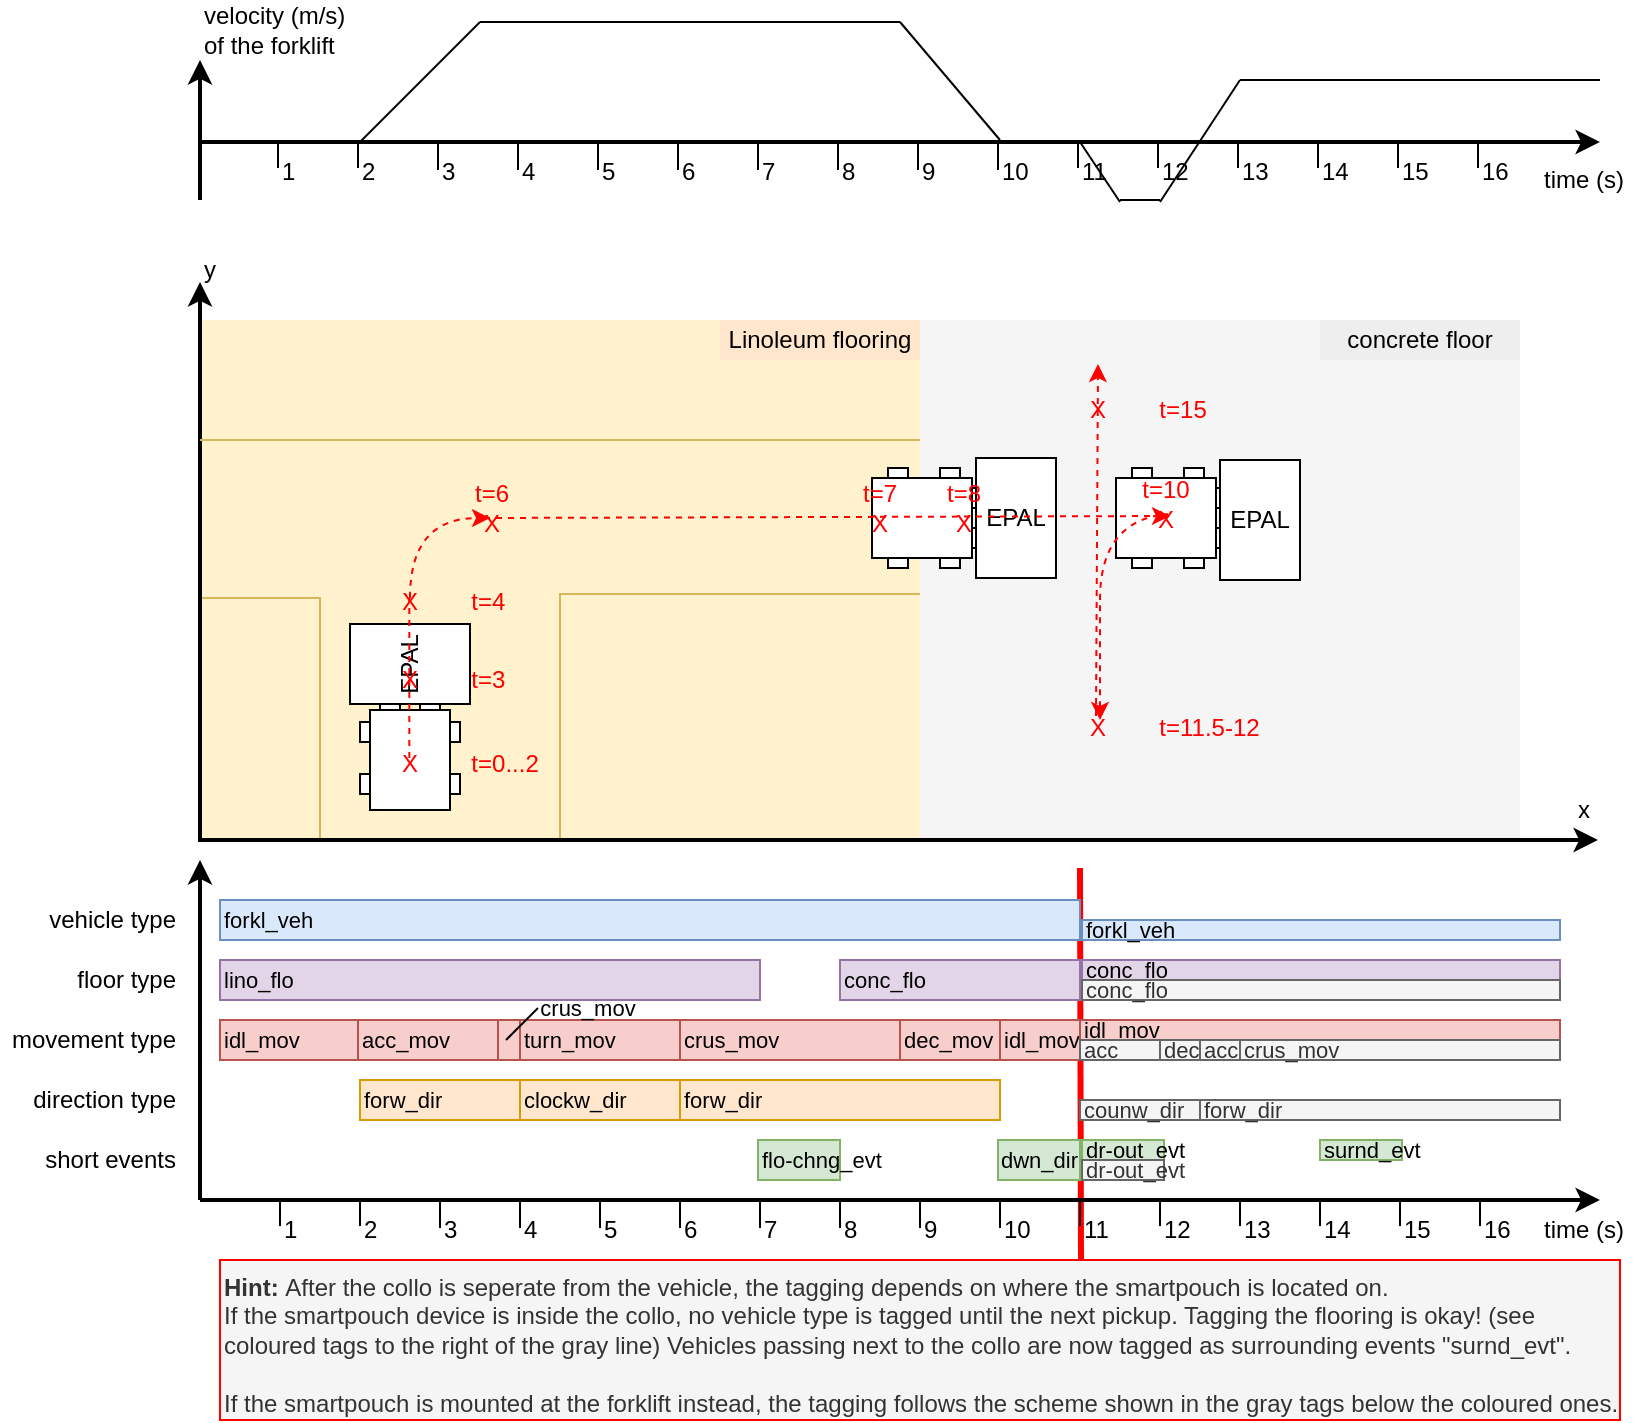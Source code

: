 <mxfile scale="1" border="0" version="24.5.4" type="device">
  <diagram name="Seite-1" id="4qU_Vc_wmeTwzjHGeIMB">
    <mxGraphModel dx="2049" dy="1091" grid="1" gridSize="10" guides="1" tooltips="1" connect="1" arrows="1" fold="1" page="1" pageScale="1" pageWidth="827" pageHeight="1169" math="0" shadow="0">
      <root>
        <mxCell id="0" />
        <mxCell id="1" parent="0" />
        <mxCell id="7xaUz0W__pk1_LDY4TNP-41" value="" style="rounded=0;whiteSpace=wrap;html=1;fillColor=#fff2cc;strokeColor=none;movable=1;resizable=1;rotatable=1;deletable=1;editable=1;locked=0;connectable=1;" parent="1" vertex="1">
          <mxGeometry x="100" y="160" width="360" height="260" as="geometry" />
        </mxCell>
        <mxCell id="TdlLzrfcNdYJdGUzHZmj-4" value="" style="shape=partialRectangle;whiteSpace=wrap;html=1;bottom=0;right=0;fillColor=#fff2cc;strokeColor=#d6b656;movable=1;resizable=1;rotatable=1;deletable=1;editable=1;locked=0;connectable=1;" vertex="1" parent="1">
          <mxGeometry x="280" y="297" width="180" height="122" as="geometry" />
        </mxCell>
        <mxCell id="TdlLzrfcNdYJdGUzHZmj-5" value="" style="shape=partialRectangle;whiteSpace=wrap;html=1;bottom=0;right=0;fillColor=#fff2cc;rotation=90;strokeColor=#d6b656;movable=1;resizable=1;rotatable=1;deletable=1;editable=1;locked=0;connectable=1;" vertex="1" parent="1">
          <mxGeometry x="70" y="329" width="120" height="60" as="geometry" />
        </mxCell>
        <mxCell id="7xaUz0W__pk1_LDY4TNP-191" value="" style="endArrow=none;html=1;rounded=0;fillColor=#f5f5f5;strokeColor=#FF0000;strokeWidth=3;exitX=0.615;exitY=-0.002;exitDx=0;exitDy=0;exitPerimeter=0;movable=1;resizable=1;rotatable=1;deletable=1;editable=1;locked=0;connectable=1;" parent="1" source="7xaUz0W__pk1_LDY4TNP-192" edge="1">
          <mxGeometry width="50" height="50" relative="1" as="geometry">
            <mxPoint x="540" y="659" as="sourcePoint" />
            <mxPoint x="540" y="434" as="targetPoint" />
          </mxGeometry>
        </mxCell>
        <mxCell id="7xaUz0W__pk1_LDY4TNP-42" value="" style="rounded=0;whiteSpace=wrap;html=1;fillColor=#f5f5f5;strokeColor=none;fontColor=#333333;movable=1;resizable=1;rotatable=1;deletable=1;editable=1;locked=0;connectable=1;" parent="1" vertex="1">
          <mxGeometry x="460" y="160" width="300" height="260" as="geometry" />
        </mxCell>
        <mxCell id="7xaUz0W__pk1_LDY4TNP-165" value="" style="group;rotation=90;movable=1;resizable=1;rotatable=1;deletable=1;editable=1;locked=0;connectable=1;" parent="1" vertex="1" connectable="0">
          <mxGeometry x="408" y="261" width="135" height="80" as="geometry" />
        </mxCell>
        <mxCell id="7xaUz0W__pk1_LDY4TNP-166" value="" style="rounded=0;whiteSpace=wrap;html=1;rotation=90;movable=1;resizable=1;rotatable=1;deletable=1;editable=1;locked=0;connectable=1;" parent="7xaUz0W__pk1_LDY4TNP-165" vertex="1">
          <mxGeometry x="62" y="13" width="10" height="10" as="geometry" />
        </mxCell>
        <mxCell id="7xaUz0W__pk1_LDY4TNP-167" value="" style="rounded=0;whiteSpace=wrap;html=1;rotation=90;movable=1;resizable=1;rotatable=1;deletable=1;editable=1;locked=0;connectable=1;" parent="7xaUz0W__pk1_LDY4TNP-165" vertex="1">
          <mxGeometry x="36" y="13" width="10" height="10" as="geometry" />
        </mxCell>
        <mxCell id="7xaUz0W__pk1_LDY4TNP-168" value="" style="rounded=0;whiteSpace=wrap;html=1;rotation=90;movable=1;resizable=1;rotatable=1;deletable=1;editable=1;locked=0;connectable=1;" parent="7xaUz0W__pk1_LDY4TNP-165" vertex="1">
          <mxGeometry x="62" y="-27" width="10" height="10" as="geometry" />
        </mxCell>
        <mxCell id="7xaUz0W__pk1_LDY4TNP-169" value="" style="rounded=0;whiteSpace=wrap;html=1;rotation=90;movable=1;resizable=1;rotatable=1;deletable=1;editable=1;locked=0;connectable=1;" parent="7xaUz0W__pk1_LDY4TNP-165" vertex="1">
          <mxGeometry x="36" y="-27" width="10" height="10" as="geometry" />
        </mxCell>
        <mxCell id="7xaUz0W__pk1_LDY4TNP-170" value="" style="rounded=0;whiteSpace=wrap;html=1;rotation=90;movable=1;resizable=1;rotatable=1;deletable=1;editable=1;locked=0;connectable=1;" parent="7xaUz0W__pk1_LDY4TNP-165" vertex="1">
          <mxGeometry x="33" y="-27" width="40" height="50" as="geometry" />
        </mxCell>
        <mxCell id="7xaUz0W__pk1_LDY4TNP-171" value="" style="rounded=0;whiteSpace=wrap;html=1;rotation=90;movable=1;resizable=1;rotatable=1;deletable=1;editable=1;locked=0;connectable=1;" parent="7xaUz0W__pk1_LDY4TNP-165" vertex="1">
          <mxGeometry x="88" y="-27" width="10" height="30" as="geometry" />
        </mxCell>
        <mxCell id="7xaUz0W__pk1_LDY4TNP-172" value="" style="rounded=0;whiteSpace=wrap;html=1;rotation=90;movable=1;resizable=1;rotatable=1;deletable=1;editable=1;locked=0;connectable=1;" parent="7xaUz0W__pk1_LDY4TNP-165" vertex="1">
          <mxGeometry x="88" y="-7" width="10" height="30" as="geometry" />
        </mxCell>
        <mxCell id="7xaUz0W__pk1_LDY4TNP-186" value="EPAL" style="rounded=0;whiteSpace=wrap;html=1;movable=1;resizable=1;rotatable=1;deletable=1;editable=1;locked=0;connectable=1;" parent="7xaUz0W__pk1_LDY4TNP-165" vertex="1">
          <mxGeometry x="80" y="-32" width="40" height="60" as="geometry" />
        </mxCell>
        <mxCell id="7xaUz0W__pk1_LDY4TNP-1" value="" style="endArrow=classic;html=1;rounded=0;strokeWidth=2;movable=1;resizable=1;rotatable=1;deletable=1;editable=1;locked=0;connectable=1;" parent="1" edge="1">
          <mxGeometry width="50" height="50" relative="1" as="geometry">
            <mxPoint x="100" y="71" as="sourcePoint" />
            <mxPoint x="800" y="71" as="targetPoint" />
          </mxGeometry>
        </mxCell>
        <mxCell id="7xaUz0W__pk1_LDY4TNP-2" value="" style="endArrow=classic;html=1;rounded=0;strokeWidth=2;movable=1;resizable=1;rotatable=1;deletable=1;editable=1;locked=0;connectable=1;" parent="1" edge="1">
          <mxGeometry width="50" height="50" relative="1" as="geometry">
            <mxPoint x="100" y="100" as="sourcePoint" />
            <mxPoint x="100" y="30" as="targetPoint" />
          </mxGeometry>
        </mxCell>
        <mxCell id="7xaUz0W__pk1_LDY4TNP-4" value="&lt;div&gt;velocity (m/s)&lt;/div&gt;&lt;div&gt;of the forklift&lt;br&gt;&lt;/div&gt;" style="text;html=1;align=left;verticalAlign=middle;whiteSpace=wrap;rounded=0;movable=1;resizable=1;rotatable=1;deletable=1;editable=1;locked=0;connectable=1;" parent="1" vertex="1">
          <mxGeometry x="100" width="90" height="30" as="geometry" />
        </mxCell>
        <mxCell id="7xaUz0W__pk1_LDY4TNP-5" value="&lt;div&gt;time (s)&lt;br&gt;&lt;/div&gt;" style="text;html=1;align=left;verticalAlign=middle;whiteSpace=wrap;rounded=0;movable=1;resizable=1;rotatable=1;deletable=1;editable=1;locked=0;connectable=1;" parent="1" vertex="1">
          <mxGeometry x="770" y="81" width="50" height="18" as="geometry" />
        </mxCell>
        <mxCell id="7xaUz0W__pk1_LDY4TNP-6" value="" style="endArrow=none;html=1;rounded=0;movable=1;resizable=1;rotatable=1;deletable=1;editable=1;locked=0;connectable=1;" parent="1" edge="1">
          <mxGeometry width="50" height="50" relative="1" as="geometry">
            <mxPoint x="180" y="71" as="sourcePoint" />
            <mxPoint x="240" y="11" as="targetPoint" />
          </mxGeometry>
        </mxCell>
        <mxCell id="7xaUz0W__pk1_LDY4TNP-7" value="" style="endArrow=none;html=1;rounded=0;movable=1;resizable=1;rotatable=1;deletable=1;editable=1;locked=0;connectable=1;" parent="1" edge="1">
          <mxGeometry width="50" height="50" relative="1" as="geometry">
            <mxPoint x="240" y="11" as="sourcePoint" />
            <mxPoint x="450" y="11" as="targetPoint" />
          </mxGeometry>
        </mxCell>
        <mxCell id="7xaUz0W__pk1_LDY4TNP-8" value="" style="endArrow=none;html=1;rounded=0;movable=1;resizable=1;rotatable=1;deletable=1;editable=1;locked=0;connectable=1;" parent="1" edge="1">
          <mxGeometry width="50" height="50" relative="1" as="geometry">
            <mxPoint x="450" y="11" as="sourcePoint" />
            <mxPoint x="500" y="70" as="targetPoint" />
          </mxGeometry>
        </mxCell>
        <mxCell id="7xaUz0W__pk1_LDY4TNP-9" value="" style="endArrow=classic;html=1;rounded=0;strokeWidth=2;movable=1;resizable=1;rotatable=1;deletable=1;editable=1;locked=0;connectable=1;" parent="1" edge="1">
          <mxGeometry width="50" height="50" relative="1" as="geometry">
            <mxPoint x="99" y="420" as="sourcePoint" />
            <mxPoint x="799" y="420" as="targetPoint" />
          </mxGeometry>
        </mxCell>
        <mxCell id="7xaUz0W__pk1_LDY4TNP-10" value="" style="endArrow=classic;html=1;rounded=0;strokeWidth=2;movable=1;resizable=1;rotatable=1;deletable=1;editable=1;locked=0;connectable=1;" parent="1" edge="1">
          <mxGeometry width="50" height="50" relative="1" as="geometry">
            <mxPoint x="100" y="421" as="sourcePoint" />
            <mxPoint x="100" y="141" as="targetPoint" />
          </mxGeometry>
        </mxCell>
        <mxCell id="7xaUz0W__pk1_LDY4TNP-18" value="" style="group;rotation=0;movable=1;resizable=1;rotatable=1;deletable=1;editable=1;locked=0;connectable=1;" parent="1" vertex="1" connectable="0">
          <mxGeometry x="180" y="325" width="135" height="80" as="geometry" />
        </mxCell>
        <mxCell id="7xaUz0W__pk1_LDY4TNP-12" value="" style="rounded=0;whiteSpace=wrap;html=1;rotation=0;movable=1;resizable=1;rotatable=1;deletable=1;editable=1;locked=0;connectable=1;" parent="7xaUz0W__pk1_LDY4TNP-18" vertex="1">
          <mxGeometry x="40" y="36" width="10" height="10" as="geometry" />
        </mxCell>
        <mxCell id="7xaUz0W__pk1_LDY4TNP-13" value="" style="rounded=0;whiteSpace=wrap;html=1;rotation=0;movable=1;resizable=1;rotatable=1;deletable=1;editable=1;locked=0;connectable=1;" parent="7xaUz0W__pk1_LDY4TNP-18" vertex="1">
          <mxGeometry x="40" y="62" width="10" height="10" as="geometry" />
        </mxCell>
        <mxCell id="7xaUz0W__pk1_LDY4TNP-14" value="" style="rounded=0;whiteSpace=wrap;html=1;rotation=0;movable=1;resizable=1;rotatable=1;deletable=1;editable=1;locked=0;connectable=1;" parent="7xaUz0W__pk1_LDY4TNP-18" vertex="1">
          <mxGeometry y="36" width="10" height="10" as="geometry" />
        </mxCell>
        <mxCell id="7xaUz0W__pk1_LDY4TNP-15" value="" style="rounded=0;whiteSpace=wrap;html=1;rotation=0;movable=1;resizable=1;rotatable=1;deletable=1;editable=1;locked=0;connectable=1;" parent="7xaUz0W__pk1_LDY4TNP-18" vertex="1">
          <mxGeometry y="62" width="10" height="10" as="geometry" />
        </mxCell>
        <mxCell id="7xaUz0W__pk1_LDY4TNP-11" value="" style="rounded=0;whiteSpace=wrap;html=1;rotation=0;movable=1;resizable=1;rotatable=1;deletable=1;editable=1;locked=0;connectable=1;" parent="7xaUz0W__pk1_LDY4TNP-18" vertex="1">
          <mxGeometry x="5" y="30" width="40" height="50" as="geometry" />
        </mxCell>
        <mxCell id="7xaUz0W__pk1_LDY4TNP-16" value="" style="rounded=0;whiteSpace=wrap;html=1;rotation=0;movable=1;resizable=1;rotatable=1;deletable=1;editable=1;locked=0;connectable=1;" parent="7xaUz0W__pk1_LDY4TNP-18" vertex="1">
          <mxGeometry x="10" width="10" height="30" as="geometry" />
        </mxCell>
        <mxCell id="7xaUz0W__pk1_LDY4TNP-17" value="" style="rounded=0;whiteSpace=wrap;html=1;rotation=0;movable=1;resizable=1;rotatable=1;deletable=1;editable=1;locked=0;connectable=1;" parent="7xaUz0W__pk1_LDY4TNP-18" vertex="1">
          <mxGeometry x="30" width="10" height="30" as="geometry" />
        </mxCell>
        <mxCell id="7xaUz0W__pk1_LDY4TNP-77" value="X &amp;nbsp; &amp;nbsp; &amp;nbsp;&amp;nbsp; t=0...2" style="text;html=1;align=left;verticalAlign=middle;whiteSpace=wrap;rounded=0;fontColor=#FF0000;movable=1;resizable=1;rotatable=1;deletable=1;editable=1;locked=0;connectable=1;" parent="7xaUz0W__pk1_LDY4TNP-18" vertex="1">
          <mxGeometry x="18.5" y="42" width="100" height="30" as="geometry" />
        </mxCell>
        <mxCell id="7xaUz0W__pk1_LDY4TNP-187" value="EPAL" style="rounded=0;whiteSpace=wrap;html=1;rotation=-90;movable=1;resizable=1;rotatable=1;deletable=1;editable=1;locked=0;connectable=1;" parent="7xaUz0W__pk1_LDY4TNP-18" vertex="1">
          <mxGeometry x="5" y="-23" width="40" height="60" as="geometry" />
        </mxCell>
        <mxCell id="7xaUz0W__pk1_LDY4TNP-20" value="y" style="text;html=1;align=left;verticalAlign=middle;whiteSpace=wrap;rounded=0;movable=1;resizable=1;rotatable=1;deletable=1;editable=1;locked=0;connectable=1;" parent="1" vertex="1">
          <mxGeometry x="100" y="120" width="90" height="30" as="geometry" />
        </mxCell>
        <mxCell id="7xaUz0W__pk1_LDY4TNP-21" value="x" style="text;html=1;align=left;verticalAlign=middle;whiteSpace=wrap;rounded=0;movable=1;resizable=1;rotatable=1;deletable=1;editable=1;locked=0;connectable=1;" parent="1" vertex="1">
          <mxGeometry x="787" y="395" width="33" height="20" as="geometry" />
        </mxCell>
        <mxCell id="7xaUz0W__pk1_LDY4TNP-22" value="" style="endArrow=classic;html=1;rounded=0;strokeWidth=2;movable=1;resizable=1;rotatable=1;deletable=1;editable=1;locked=0;connectable=1;" parent="1" edge="1">
          <mxGeometry width="50" height="50" relative="1" as="geometry">
            <mxPoint x="100" y="600" as="sourcePoint" />
            <mxPoint x="800" y="600" as="targetPoint" />
          </mxGeometry>
        </mxCell>
        <mxCell id="7xaUz0W__pk1_LDY4TNP-40" value="forkl_veh" style="rounded=0;whiteSpace=wrap;html=1;fontFamily=Helvetica;align=left;fillColor=#dae8fc;strokeColor=#6c8ebf;fontSize=11;movable=1;resizable=1;rotatable=1;deletable=1;editable=1;locked=0;connectable=1;" parent="1" vertex="1">
          <mxGeometry x="110" y="450" width="430" height="20" as="geometry" />
        </mxCell>
        <mxCell id="7xaUz0W__pk1_LDY4TNP-43" value="Linoleum flooring" style="text;html=1;align=center;verticalAlign=middle;whiteSpace=wrap;rounded=0;fillColor=#ffe6cc;strokeColor=none;movable=1;resizable=1;rotatable=1;deletable=1;editable=1;locked=0;connectable=1;" parent="1" vertex="1">
          <mxGeometry x="360" y="160" width="100" height="20" as="geometry" />
        </mxCell>
        <mxCell id="7xaUz0W__pk1_LDY4TNP-44" value="concrete floor" style="text;html=1;align=center;verticalAlign=middle;whiteSpace=wrap;rounded=0;fillColor=#eeeeee;strokeColor=none;movable=1;resizable=1;rotatable=1;deletable=1;editable=1;locked=0;connectable=1;" parent="1" vertex="1">
          <mxGeometry x="660" y="160" width="100" height="20" as="geometry" />
        </mxCell>
        <mxCell id="7xaUz0W__pk1_LDY4TNP-45" value="&lt;div&gt;time (s)&lt;br&gt;&lt;/div&gt;" style="text;html=1;align=left;verticalAlign=middle;whiteSpace=wrap;rounded=0;movable=1;resizable=1;rotatable=1;deletable=1;editable=1;locked=0;connectable=1;" parent="1" vertex="1">
          <mxGeometry x="770" y="606" width="50" height="18" as="geometry" />
        </mxCell>
        <mxCell id="7xaUz0W__pk1_LDY4TNP-46" value="1" style="text;html=1;align=left;verticalAlign=middle;whiteSpace=wrap;rounded=0;movable=1;resizable=1;rotatable=1;deletable=1;editable=1;locked=0;connectable=1;" parent="1" vertex="1">
          <mxGeometry x="140" y="610" width="30" height="10" as="geometry" />
        </mxCell>
        <mxCell id="7xaUz0W__pk1_LDY4TNP-47" value="2" style="text;html=1;align=left;verticalAlign=middle;whiteSpace=wrap;rounded=0;movable=1;resizable=1;rotatable=1;deletable=1;editable=1;locked=0;connectable=1;" parent="1" vertex="1">
          <mxGeometry x="180" y="610" width="30" height="10" as="geometry" />
        </mxCell>
        <mxCell id="7xaUz0W__pk1_LDY4TNP-48" value="3" style="text;html=1;align=left;verticalAlign=middle;whiteSpace=wrap;rounded=0;movable=1;resizable=1;rotatable=1;deletable=1;editable=1;locked=0;connectable=1;" parent="1" vertex="1">
          <mxGeometry x="220" y="610" width="30" height="10" as="geometry" />
        </mxCell>
        <mxCell id="7xaUz0W__pk1_LDY4TNP-49" value="4" style="text;html=1;align=left;verticalAlign=middle;whiteSpace=wrap;rounded=0;movable=1;resizable=1;rotatable=1;deletable=1;editable=1;locked=0;connectable=1;" parent="1" vertex="1">
          <mxGeometry x="260" y="610" width="30" height="10" as="geometry" />
        </mxCell>
        <mxCell id="7xaUz0W__pk1_LDY4TNP-50" value="5" style="text;html=1;align=left;verticalAlign=middle;whiteSpace=wrap;rounded=0;movable=1;resizable=1;rotatable=1;deletable=1;editable=1;locked=0;connectable=1;" parent="1" vertex="1">
          <mxGeometry x="300" y="610" width="30" height="10" as="geometry" />
        </mxCell>
        <mxCell id="7xaUz0W__pk1_LDY4TNP-51" value="6" style="text;html=1;align=left;verticalAlign=middle;whiteSpace=wrap;rounded=0;movable=1;resizable=1;rotatable=1;deletable=1;editable=1;locked=0;connectable=1;" parent="1" vertex="1">
          <mxGeometry x="340" y="610" width="30" height="10" as="geometry" />
        </mxCell>
        <mxCell id="7xaUz0W__pk1_LDY4TNP-52" value="7" style="text;html=1;align=left;verticalAlign=middle;whiteSpace=wrap;rounded=0;movable=1;resizable=1;rotatable=1;deletable=1;editable=1;locked=0;connectable=1;" parent="1" vertex="1">
          <mxGeometry x="380" y="610" width="30" height="10" as="geometry" />
        </mxCell>
        <mxCell id="7xaUz0W__pk1_LDY4TNP-53" value="8" style="text;html=1;align=left;verticalAlign=middle;whiteSpace=wrap;rounded=0;movable=1;resizable=1;rotatable=1;deletable=1;editable=1;locked=0;connectable=1;" parent="1" vertex="1">
          <mxGeometry x="420" y="610" width="30" height="10" as="geometry" />
        </mxCell>
        <mxCell id="7xaUz0W__pk1_LDY4TNP-54" value="9" style="text;html=1;align=left;verticalAlign=middle;whiteSpace=wrap;rounded=0;movable=1;resizable=1;rotatable=1;deletable=1;editable=1;locked=0;connectable=1;" parent="1" vertex="1">
          <mxGeometry x="460" y="610" width="30" height="10" as="geometry" />
        </mxCell>
        <mxCell id="7xaUz0W__pk1_LDY4TNP-55" value="10" style="text;html=1;align=left;verticalAlign=middle;whiteSpace=wrap;rounded=0;movable=1;resizable=1;rotatable=1;deletable=1;editable=1;locked=0;connectable=1;" parent="1" vertex="1">
          <mxGeometry x="500" y="610" width="30" height="10" as="geometry" />
        </mxCell>
        <mxCell id="7xaUz0W__pk1_LDY4TNP-56" value="11" style="text;html=1;align=left;verticalAlign=middle;whiteSpace=wrap;rounded=0;movable=1;resizable=1;rotatable=1;deletable=1;editable=1;locked=0;connectable=1;" parent="1" vertex="1">
          <mxGeometry x="540" y="610" width="30" height="10" as="geometry" />
        </mxCell>
        <mxCell id="7xaUz0W__pk1_LDY4TNP-57" value="12" style="text;html=1;align=left;verticalAlign=middle;whiteSpace=wrap;rounded=0;movable=1;resizable=1;rotatable=1;deletable=1;editable=1;locked=0;connectable=1;" parent="1" vertex="1">
          <mxGeometry x="580" y="610" width="30" height="10" as="geometry" />
        </mxCell>
        <mxCell id="7xaUz0W__pk1_LDY4TNP-58" value="13" style="text;html=1;align=left;verticalAlign=middle;whiteSpace=wrap;rounded=0;movable=1;resizable=1;rotatable=1;deletable=1;editable=1;locked=0;connectable=1;" parent="1" vertex="1">
          <mxGeometry x="620" y="610" width="30" height="10" as="geometry" />
        </mxCell>
        <mxCell id="7xaUz0W__pk1_LDY4TNP-59" value="14" style="text;html=1;align=left;verticalAlign=middle;whiteSpace=wrap;rounded=0;movable=1;resizable=1;rotatable=1;deletable=1;editable=1;locked=0;connectable=1;" parent="1" vertex="1">
          <mxGeometry x="660" y="610" width="30" height="10" as="geometry" />
        </mxCell>
        <mxCell id="7xaUz0W__pk1_LDY4TNP-60" value="15" style="text;html=1;align=left;verticalAlign=middle;whiteSpace=wrap;rounded=0;movable=1;resizable=1;rotatable=1;deletable=1;editable=1;locked=0;connectable=1;" parent="1" vertex="1">
          <mxGeometry x="700" y="610" width="30" height="10" as="geometry" />
        </mxCell>
        <mxCell id="7xaUz0W__pk1_LDY4TNP-61" value="16" style="text;html=1;align=left;verticalAlign=middle;whiteSpace=wrap;rounded=0;movable=1;resizable=1;rotatable=1;deletable=1;editable=1;locked=0;connectable=1;" parent="1" vertex="1">
          <mxGeometry x="740" y="610" width="30" height="10" as="geometry" />
        </mxCell>
        <mxCell id="7xaUz0W__pk1_LDY4TNP-62" value="" style="endArrow=classic;html=1;rounded=0;strokeWidth=2;movable=1;resizable=1;rotatable=1;deletable=1;editable=1;locked=0;connectable=1;" parent="1" edge="1">
          <mxGeometry width="50" height="50" relative="1" as="geometry">
            <mxPoint x="100" y="600" as="sourcePoint" />
            <mxPoint x="100" y="430" as="targetPoint" />
          </mxGeometry>
        </mxCell>
        <mxCell id="7xaUz0W__pk1_LDY4TNP-63" value="vehicle type" style="text;html=1;align=right;verticalAlign=middle;whiteSpace=wrap;rounded=0;movable=1;resizable=1;rotatable=1;deletable=1;editable=1;locked=0;connectable=1;" parent="1" vertex="1">
          <mxGeometry y="450" width="90" height="20" as="geometry" />
        </mxCell>
        <mxCell id="7xaUz0W__pk1_LDY4TNP-64" value="lino_flo" style="rounded=0;whiteSpace=wrap;html=1;fontFamily=Helvetica;align=left;fillColor=#e1d5e7;strokeColor=#9673a6;fontSize=11;movable=1;resizable=1;rotatable=1;deletable=1;editable=1;locked=0;connectable=1;" parent="1" vertex="1">
          <mxGeometry x="110" y="480" width="270" height="20" as="geometry" />
        </mxCell>
        <mxCell id="7xaUz0W__pk1_LDY4TNP-65" value="floor type" style="text;html=1;align=right;verticalAlign=middle;whiteSpace=wrap;rounded=0;movable=1;resizable=1;rotatable=1;deletable=1;editable=1;locked=0;connectable=1;" parent="1" vertex="1">
          <mxGeometry y="480" width="90" height="20" as="geometry" />
        </mxCell>
        <mxCell id="7xaUz0W__pk1_LDY4TNP-66" value="idl_mov" style="rounded=0;whiteSpace=wrap;html=1;fontFamily=Helvetica;align=left;fillColor=#f8cecc;strokeColor=#b85450;fontSize=11;movable=1;resizable=1;rotatable=1;deletable=1;editable=1;locked=0;connectable=1;" parent="1" vertex="1">
          <mxGeometry x="110" y="510" width="70" height="20" as="geometry" />
        </mxCell>
        <mxCell id="7xaUz0W__pk1_LDY4TNP-68" value="forw_dir" style="rounded=0;whiteSpace=wrap;html=1;fontFamily=Helvetica;align=left;fillColor=#ffe6cc;strokeColor=#d79b00;fontSize=11;movable=1;resizable=1;rotatable=1;deletable=1;editable=1;locked=0;connectable=1;" parent="1" vertex="1">
          <mxGeometry x="180" y="540" width="80" height="20" as="geometry" />
        </mxCell>
        <mxCell id="7xaUz0W__pk1_LDY4TNP-69" value="movement type" style="text;html=1;align=right;verticalAlign=middle;whiteSpace=wrap;rounded=0;movable=1;resizable=1;rotatable=1;deletable=1;editable=1;locked=0;connectable=1;" parent="1" vertex="1">
          <mxGeometry y="510" width="90" height="20" as="geometry" />
        </mxCell>
        <mxCell id="7xaUz0W__pk1_LDY4TNP-71" value="direction type" style="text;html=1;align=right;verticalAlign=middle;whiteSpace=wrap;rounded=0;movable=1;resizable=1;rotatable=1;deletable=1;editable=1;locked=0;connectable=1;" parent="1" vertex="1">
          <mxGeometry y="540" width="90" height="20" as="geometry" />
        </mxCell>
        <mxCell id="7xaUz0W__pk1_LDY4TNP-75" value="short events" style="text;html=1;align=right;verticalAlign=middle;whiteSpace=wrap;rounded=0;movable=1;resizable=1;rotatable=1;deletable=1;editable=1;locked=0;connectable=1;" parent="1" vertex="1">
          <mxGeometry y="570" width="90" height="20" as="geometry" />
        </mxCell>
        <mxCell id="7xaUz0W__pk1_LDY4TNP-79" value="" style="endArrow=none;html=1;rounded=0;exitX=0;exitY=0.25;exitDx=0;exitDy=0;movable=1;resizable=1;rotatable=1;deletable=1;editable=1;locked=0;connectable=1;" parent="1" edge="1">
          <mxGeometry width="50" height="50" relative="1" as="geometry">
            <mxPoint x="140" y="613" as="sourcePoint" />
            <mxPoint x="140" y="600" as="targetPoint" />
          </mxGeometry>
        </mxCell>
        <mxCell id="7xaUz0W__pk1_LDY4TNP-80" value="" style="endArrow=none;html=1;rounded=0;exitX=0;exitY=0.25;exitDx=0;exitDy=0;movable=1;resizable=1;rotatable=1;deletable=1;editable=1;locked=0;connectable=1;" parent="1" edge="1">
          <mxGeometry width="50" height="50" relative="1" as="geometry">
            <mxPoint x="180" y="613" as="sourcePoint" />
            <mxPoint x="180" y="600" as="targetPoint" />
          </mxGeometry>
        </mxCell>
        <mxCell id="7xaUz0W__pk1_LDY4TNP-81" value="" style="endArrow=none;html=1;rounded=0;exitX=0;exitY=0.25;exitDx=0;exitDy=0;movable=1;resizable=1;rotatable=1;deletable=1;editable=1;locked=0;connectable=1;" parent="1" edge="1">
          <mxGeometry width="50" height="50" relative="1" as="geometry">
            <mxPoint x="220" y="614" as="sourcePoint" />
            <mxPoint x="220" y="601" as="targetPoint" />
          </mxGeometry>
        </mxCell>
        <mxCell id="7xaUz0W__pk1_LDY4TNP-82" value="" style="endArrow=none;html=1;rounded=0;exitX=0;exitY=0.25;exitDx=0;exitDy=0;movable=1;resizable=1;rotatable=1;deletable=1;editable=1;locked=0;connectable=1;" parent="1" edge="1">
          <mxGeometry width="50" height="50" relative="1" as="geometry">
            <mxPoint x="260" y="614" as="sourcePoint" />
            <mxPoint x="260" y="601" as="targetPoint" />
          </mxGeometry>
        </mxCell>
        <mxCell id="7xaUz0W__pk1_LDY4TNP-87" value="" style="endArrow=none;html=1;rounded=0;exitX=0;exitY=0.25;exitDx=0;exitDy=0;movable=1;resizable=1;rotatable=1;deletable=1;editable=1;locked=0;connectable=1;" parent="1" edge="1">
          <mxGeometry width="50" height="50" relative="1" as="geometry">
            <mxPoint x="300" y="614" as="sourcePoint" />
            <mxPoint x="300" y="601" as="targetPoint" />
          </mxGeometry>
        </mxCell>
        <mxCell id="7xaUz0W__pk1_LDY4TNP-88" value="" style="endArrow=none;html=1;rounded=0;exitX=0;exitY=0.25;exitDx=0;exitDy=0;movable=1;resizable=1;rotatable=1;deletable=1;editable=1;locked=0;connectable=1;" parent="1" edge="1">
          <mxGeometry width="50" height="50" relative="1" as="geometry">
            <mxPoint x="340" y="614" as="sourcePoint" />
            <mxPoint x="340" y="601" as="targetPoint" />
          </mxGeometry>
        </mxCell>
        <mxCell id="7xaUz0W__pk1_LDY4TNP-89" value="" style="endArrow=none;html=1;rounded=0;exitX=0;exitY=0.25;exitDx=0;exitDy=0;movable=1;resizable=1;rotatable=1;deletable=1;editable=1;locked=0;connectable=1;" parent="1" edge="1">
          <mxGeometry width="50" height="50" relative="1" as="geometry">
            <mxPoint x="380" y="614" as="sourcePoint" />
            <mxPoint x="380" y="601" as="targetPoint" />
          </mxGeometry>
        </mxCell>
        <mxCell id="7xaUz0W__pk1_LDY4TNP-90" value="" style="endArrow=none;html=1;rounded=0;exitX=0;exitY=0.25;exitDx=0;exitDy=0;movable=1;resizable=1;rotatable=1;deletable=1;editable=1;locked=0;connectable=1;" parent="1" edge="1">
          <mxGeometry width="50" height="50" relative="1" as="geometry">
            <mxPoint x="420" y="614" as="sourcePoint" />
            <mxPoint x="420" y="601" as="targetPoint" />
          </mxGeometry>
        </mxCell>
        <mxCell id="7xaUz0W__pk1_LDY4TNP-91" value="" style="endArrow=none;html=1;rounded=0;exitX=0;exitY=0.25;exitDx=0;exitDy=0;movable=1;resizable=1;rotatable=1;deletable=1;editable=1;locked=0;connectable=1;" parent="1" edge="1">
          <mxGeometry width="50" height="50" relative="1" as="geometry">
            <mxPoint x="460" y="614" as="sourcePoint" />
            <mxPoint x="460" y="601" as="targetPoint" />
          </mxGeometry>
        </mxCell>
        <mxCell id="7xaUz0W__pk1_LDY4TNP-92" value="" style="endArrow=none;html=1;rounded=0;exitX=0;exitY=0.25;exitDx=0;exitDy=0;movable=1;resizable=1;rotatable=1;deletable=1;editable=1;locked=0;connectable=1;" parent="1" edge="1">
          <mxGeometry width="50" height="50" relative="1" as="geometry">
            <mxPoint x="500" y="614" as="sourcePoint" />
            <mxPoint x="500" y="601" as="targetPoint" />
          </mxGeometry>
        </mxCell>
        <mxCell id="7xaUz0W__pk1_LDY4TNP-93" value="" style="endArrow=none;html=1;rounded=0;exitX=0;exitY=0.25;exitDx=0;exitDy=0;movable=1;resizable=1;rotatable=1;deletable=1;editable=1;locked=0;connectable=1;" parent="1" edge="1">
          <mxGeometry width="50" height="50" relative="1" as="geometry">
            <mxPoint x="540" y="613" as="sourcePoint" />
            <mxPoint x="540" y="600" as="targetPoint" />
          </mxGeometry>
        </mxCell>
        <mxCell id="7xaUz0W__pk1_LDY4TNP-94" value="" style="endArrow=none;html=1;rounded=0;exitX=0;exitY=0.25;exitDx=0;exitDy=0;movable=1;resizable=1;rotatable=1;deletable=1;editable=1;locked=0;connectable=1;" parent="1" edge="1">
          <mxGeometry width="50" height="50" relative="1" as="geometry">
            <mxPoint x="580" y="613" as="sourcePoint" />
            <mxPoint x="580" y="600" as="targetPoint" />
          </mxGeometry>
        </mxCell>
        <mxCell id="7xaUz0W__pk1_LDY4TNP-95" value="" style="endArrow=none;html=1;rounded=0;exitX=0;exitY=0.25;exitDx=0;exitDy=0;movable=1;resizable=1;rotatable=1;deletable=1;editable=1;locked=0;connectable=1;" parent="1" edge="1">
          <mxGeometry width="50" height="50" relative="1" as="geometry">
            <mxPoint x="620" y="613" as="sourcePoint" />
            <mxPoint x="620" y="600" as="targetPoint" />
          </mxGeometry>
        </mxCell>
        <mxCell id="7xaUz0W__pk1_LDY4TNP-96" value="" style="endArrow=none;html=1;rounded=0;exitX=0;exitY=0.25;exitDx=0;exitDy=0;movable=1;resizable=1;rotatable=1;deletable=1;editable=1;locked=0;connectable=1;" parent="1" edge="1">
          <mxGeometry width="50" height="50" relative="1" as="geometry">
            <mxPoint x="660" y="613" as="sourcePoint" />
            <mxPoint x="660" y="600" as="targetPoint" />
          </mxGeometry>
        </mxCell>
        <mxCell id="7xaUz0W__pk1_LDY4TNP-97" value="" style="endArrow=none;html=1;rounded=0;exitX=0;exitY=0.25;exitDx=0;exitDy=0;movable=1;resizable=1;rotatable=1;deletable=1;editable=1;locked=0;connectable=1;" parent="1" edge="1">
          <mxGeometry width="50" height="50" relative="1" as="geometry">
            <mxPoint x="700" y="613" as="sourcePoint" />
            <mxPoint x="700" y="600" as="targetPoint" />
          </mxGeometry>
        </mxCell>
        <mxCell id="7xaUz0W__pk1_LDY4TNP-98" value="" style="endArrow=none;html=1;rounded=0;exitX=0;exitY=0.25;exitDx=0;exitDy=0;movable=1;resizable=1;rotatable=1;deletable=1;editable=1;locked=0;connectable=1;" parent="1" edge="1">
          <mxGeometry width="50" height="50" relative="1" as="geometry">
            <mxPoint x="740" y="613" as="sourcePoint" />
            <mxPoint x="740" y="600" as="targetPoint" />
          </mxGeometry>
        </mxCell>
        <mxCell id="7xaUz0W__pk1_LDY4TNP-99" value="1" style="text;html=1;align=left;verticalAlign=middle;whiteSpace=wrap;rounded=0;movable=1;resizable=1;rotatable=1;deletable=1;editable=1;locked=0;connectable=1;" parent="1" vertex="1">
          <mxGeometry x="139" y="81" width="30" height="10" as="geometry" />
        </mxCell>
        <mxCell id="7xaUz0W__pk1_LDY4TNP-100" value="2" style="text;html=1;align=left;verticalAlign=middle;whiteSpace=wrap;rounded=0;movable=1;resizable=1;rotatable=1;deletable=1;editable=1;locked=0;connectable=1;" parent="1" vertex="1">
          <mxGeometry x="179" y="81" width="30" height="10" as="geometry" />
        </mxCell>
        <mxCell id="7xaUz0W__pk1_LDY4TNP-101" value="3" style="text;html=1;align=left;verticalAlign=middle;whiteSpace=wrap;rounded=0;movable=1;resizable=1;rotatable=1;deletable=1;editable=1;locked=0;connectable=1;" parent="1" vertex="1">
          <mxGeometry x="219" y="81" width="30" height="10" as="geometry" />
        </mxCell>
        <mxCell id="7xaUz0W__pk1_LDY4TNP-102" value="4" style="text;html=1;align=left;verticalAlign=middle;whiteSpace=wrap;rounded=0;movable=1;resizable=1;rotatable=1;deletable=1;editable=1;locked=0;connectable=1;" parent="1" vertex="1">
          <mxGeometry x="259" y="81" width="30" height="10" as="geometry" />
        </mxCell>
        <mxCell id="7xaUz0W__pk1_LDY4TNP-103" value="5" style="text;html=1;align=left;verticalAlign=middle;whiteSpace=wrap;rounded=0;movable=1;resizable=1;rotatable=1;deletable=1;editable=1;locked=0;connectable=1;" parent="1" vertex="1">
          <mxGeometry x="299" y="81" width="30" height="10" as="geometry" />
        </mxCell>
        <mxCell id="7xaUz0W__pk1_LDY4TNP-104" value="6" style="text;html=1;align=left;verticalAlign=middle;whiteSpace=wrap;rounded=0;movable=1;resizable=1;rotatable=1;deletable=1;editable=1;locked=0;connectable=1;" parent="1" vertex="1">
          <mxGeometry x="339" y="81" width="30" height="10" as="geometry" />
        </mxCell>
        <mxCell id="7xaUz0W__pk1_LDY4TNP-105" value="7" style="text;html=1;align=left;verticalAlign=middle;whiteSpace=wrap;rounded=0;movable=1;resizable=1;rotatable=1;deletable=1;editable=1;locked=0;connectable=1;" parent="1" vertex="1">
          <mxGeometry x="379" y="81" width="30" height="10" as="geometry" />
        </mxCell>
        <mxCell id="7xaUz0W__pk1_LDY4TNP-106" value="8" style="text;html=1;align=left;verticalAlign=middle;whiteSpace=wrap;rounded=0;movable=1;resizable=1;rotatable=1;deletable=1;editable=1;locked=0;connectable=1;" parent="1" vertex="1">
          <mxGeometry x="419" y="81" width="30" height="10" as="geometry" />
        </mxCell>
        <mxCell id="7xaUz0W__pk1_LDY4TNP-107" value="9" style="text;html=1;align=left;verticalAlign=middle;whiteSpace=wrap;rounded=0;movable=1;resizable=1;rotatable=1;deletable=1;editable=1;locked=0;connectable=1;" parent="1" vertex="1">
          <mxGeometry x="459" y="81" width="30" height="10" as="geometry" />
        </mxCell>
        <mxCell id="7xaUz0W__pk1_LDY4TNP-108" value="10" style="text;html=1;align=left;verticalAlign=middle;whiteSpace=wrap;rounded=0;movable=1;resizable=1;rotatable=1;deletable=1;editable=1;locked=0;connectable=1;" parent="1" vertex="1">
          <mxGeometry x="499" y="81" width="30" height="10" as="geometry" />
        </mxCell>
        <mxCell id="7xaUz0W__pk1_LDY4TNP-109" value="11" style="text;html=1;align=left;verticalAlign=middle;whiteSpace=wrap;rounded=0;movable=1;resizable=1;rotatable=1;deletable=1;editable=1;locked=0;connectable=1;" parent="1" vertex="1">
          <mxGeometry x="539" y="81" width="30" height="10" as="geometry" />
        </mxCell>
        <mxCell id="7xaUz0W__pk1_LDY4TNP-110" value="12" style="text;html=1;align=left;verticalAlign=middle;whiteSpace=wrap;rounded=0;movable=1;resizable=1;rotatable=1;deletable=1;editable=1;locked=0;connectable=1;" parent="1" vertex="1">
          <mxGeometry x="579" y="81" width="30" height="10" as="geometry" />
        </mxCell>
        <mxCell id="7xaUz0W__pk1_LDY4TNP-111" value="13" style="text;html=1;align=left;verticalAlign=middle;whiteSpace=wrap;rounded=0;movable=1;resizable=1;rotatable=1;deletable=1;editable=1;locked=0;connectable=1;" parent="1" vertex="1">
          <mxGeometry x="619" y="81" width="30" height="10" as="geometry" />
        </mxCell>
        <mxCell id="7xaUz0W__pk1_LDY4TNP-112" value="14" style="text;html=1;align=left;verticalAlign=middle;whiteSpace=wrap;rounded=0;movable=1;resizable=1;rotatable=1;deletable=1;editable=1;locked=0;connectable=1;" parent="1" vertex="1">
          <mxGeometry x="659" y="81" width="30" height="10" as="geometry" />
        </mxCell>
        <mxCell id="7xaUz0W__pk1_LDY4TNP-113" value="15" style="text;html=1;align=left;verticalAlign=middle;whiteSpace=wrap;rounded=0;movable=1;resizable=1;rotatable=1;deletable=1;editable=1;locked=0;connectable=1;" parent="1" vertex="1">
          <mxGeometry x="699" y="81" width="30" height="10" as="geometry" />
        </mxCell>
        <mxCell id="7xaUz0W__pk1_LDY4TNP-114" value="16" style="text;html=1;align=left;verticalAlign=middle;whiteSpace=wrap;rounded=0;movable=1;resizable=1;rotatable=1;deletable=1;editable=1;locked=0;connectable=1;" parent="1" vertex="1">
          <mxGeometry x="739" y="81" width="30" height="10" as="geometry" />
        </mxCell>
        <mxCell id="7xaUz0W__pk1_LDY4TNP-115" value="" style="endArrow=none;html=1;rounded=0;exitX=0;exitY=0.25;exitDx=0;exitDy=0;movable=1;resizable=1;rotatable=1;deletable=1;editable=1;locked=0;connectable=1;" parent="1" edge="1">
          <mxGeometry width="50" height="50" relative="1" as="geometry">
            <mxPoint x="139" y="84" as="sourcePoint" />
            <mxPoint x="139" y="71" as="targetPoint" />
          </mxGeometry>
        </mxCell>
        <mxCell id="7xaUz0W__pk1_LDY4TNP-116" value="" style="endArrow=none;html=1;rounded=0;exitX=0;exitY=0.25;exitDx=0;exitDy=0;movable=1;resizable=1;rotatable=1;deletable=1;editable=1;locked=0;connectable=1;" parent="1" edge="1">
          <mxGeometry width="50" height="50" relative="1" as="geometry">
            <mxPoint x="179" y="84" as="sourcePoint" />
            <mxPoint x="179" y="71" as="targetPoint" />
          </mxGeometry>
        </mxCell>
        <mxCell id="7xaUz0W__pk1_LDY4TNP-117" value="" style="endArrow=none;html=1;rounded=0;exitX=0;exitY=0.25;exitDx=0;exitDy=0;movable=1;resizable=1;rotatable=1;deletable=1;editable=1;locked=0;connectable=1;" parent="1" edge="1">
          <mxGeometry width="50" height="50" relative="1" as="geometry">
            <mxPoint x="219" y="85" as="sourcePoint" />
            <mxPoint x="219" y="72" as="targetPoint" />
          </mxGeometry>
        </mxCell>
        <mxCell id="7xaUz0W__pk1_LDY4TNP-118" value="" style="endArrow=none;html=1;rounded=0;exitX=0;exitY=0.25;exitDx=0;exitDy=0;movable=1;resizable=1;rotatable=1;deletable=1;editable=1;locked=0;connectable=1;" parent="1" edge="1">
          <mxGeometry width="50" height="50" relative="1" as="geometry">
            <mxPoint x="259" y="85" as="sourcePoint" />
            <mxPoint x="259" y="72" as="targetPoint" />
          </mxGeometry>
        </mxCell>
        <mxCell id="7xaUz0W__pk1_LDY4TNP-119" value="" style="endArrow=none;html=1;rounded=0;exitX=0;exitY=0.25;exitDx=0;exitDy=0;movable=1;resizable=1;rotatable=1;deletable=1;editable=1;locked=0;connectable=1;" parent="1" edge="1">
          <mxGeometry width="50" height="50" relative="1" as="geometry">
            <mxPoint x="299" y="85" as="sourcePoint" />
            <mxPoint x="299" y="72" as="targetPoint" />
          </mxGeometry>
        </mxCell>
        <mxCell id="7xaUz0W__pk1_LDY4TNP-120" value="" style="endArrow=none;html=1;rounded=0;exitX=0;exitY=0.25;exitDx=0;exitDy=0;movable=1;resizable=1;rotatable=1;deletable=1;editable=1;locked=0;connectable=1;" parent="1" edge="1">
          <mxGeometry width="50" height="50" relative="1" as="geometry">
            <mxPoint x="339" y="85" as="sourcePoint" />
            <mxPoint x="339" y="72" as="targetPoint" />
          </mxGeometry>
        </mxCell>
        <mxCell id="7xaUz0W__pk1_LDY4TNP-121" value="" style="endArrow=none;html=1;rounded=0;exitX=0;exitY=0.25;exitDx=0;exitDy=0;movable=1;resizable=1;rotatable=1;deletable=1;editable=1;locked=0;connectable=1;" parent="1" edge="1">
          <mxGeometry width="50" height="50" relative="1" as="geometry">
            <mxPoint x="379" y="85" as="sourcePoint" />
            <mxPoint x="379" y="72" as="targetPoint" />
          </mxGeometry>
        </mxCell>
        <mxCell id="7xaUz0W__pk1_LDY4TNP-122" value="" style="endArrow=none;html=1;rounded=0;exitX=0;exitY=0.25;exitDx=0;exitDy=0;movable=1;resizable=1;rotatable=1;deletable=1;editable=1;locked=0;connectable=1;" parent="1" edge="1">
          <mxGeometry width="50" height="50" relative="1" as="geometry">
            <mxPoint x="419" y="85" as="sourcePoint" />
            <mxPoint x="419" y="72" as="targetPoint" />
          </mxGeometry>
        </mxCell>
        <mxCell id="7xaUz0W__pk1_LDY4TNP-123" value="" style="endArrow=none;html=1;rounded=0;exitX=0;exitY=0.25;exitDx=0;exitDy=0;movable=1;resizable=1;rotatable=1;deletable=1;editable=1;locked=0;connectable=1;" parent="1" edge="1">
          <mxGeometry width="50" height="50" relative="1" as="geometry">
            <mxPoint x="459" y="85" as="sourcePoint" />
            <mxPoint x="459" y="72" as="targetPoint" />
          </mxGeometry>
        </mxCell>
        <mxCell id="7xaUz0W__pk1_LDY4TNP-124" value="" style="endArrow=none;html=1;rounded=0;exitX=0;exitY=0.25;exitDx=0;exitDy=0;movable=1;resizable=1;rotatable=1;deletable=1;editable=1;locked=0;connectable=1;" parent="1" edge="1">
          <mxGeometry width="50" height="50" relative="1" as="geometry">
            <mxPoint x="499" y="85" as="sourcePoint" />
            <mxPoint x="499" y="72" as="targetPoint" />
          </mxGeometry>
        </mxCell>
        <mxCell id="7xaUz0W__pk1_LDY4TNP-125" value="" style="endArrow=none;html=1;rounded=0;exitX=0;exitY=0.25;exitDx=0;exitDy=0;movable=1;resizable=1;rotatable=1;deletable=1;editable=1;locked=0;connectable=1;" parent="1" edge="1">
          <mxGeometry width="50" height="50" relative="1" as="geometry">
            <mxPoint x="539" y="84" as="sourcePoint" />
            <mxPoint x="539" y="71" as="targetPoint" />
          </mxGeometry>
        </mxCell>
        <mxCell id="7xaUz0W__pk1_LDY4TNP-126" value="" style="endArrow=none;html=1;rounded=0;exitX=0;exitY=0.25;exitDx=0;exitDy=0;movable=1;resizable=1;rotatable=1;deletable=1;editable=1;locked=0;connectable=1;" parent="1" edge="1">
          <mxGeometry width="50" height="50" relative="1" as="geometry">
            <mxPoint x="579" y="84" as="sourcePoint" />
            <mxPoint x="579" y="71" as="targetPoint" />
          </mxGeometry>
        </mxCell>
        <mxCell id="7xaUz0W__pk1_LDY4TNP-127" value="" style="endArrow=none;html=1;rounded=0;exitX=0;exitY=0.25;exitDx=0;exitDy=0;movable=1;resizable=1;rotatable=1;deletable=1;editable=1;locked=0;connectable=1;" parent="1" edge="1">
          <mxGeometry width="50" height="50" relative="1" as="geometry">
            <mxPoint x="619" y="84" as="sourcePoint" />
            <mxPoint x="619" y="71" as="targetPoint" />
          </mxGeometry>
        </mxCell>
        <mxCell id="7xaUz0W__pk1_LDY4TNP-128" value="" style="endArrow=none;html=1;rounded=0;exitX=0;exitY=0.25;exitDx=0;exitDy=0;movable=1;resizable=1;rotatable=1;deletable=1;editable=1;locked=0;connectable=1;" parent="1" edge="1">
          <mxGeometry width="50" height="50" relative="1" as="geometry">
            <mxPoint x="659" y="84" as="sourcePoint" />
            <mxPoint x="659" y="71" as="targetPoint" />
          </mxGeometry>
        </mxCell>
        <mxCell id="7xaUz0W__pk1_LDY4TNP-129" value="" style="endArrow=none;html=1;rounded=0;exitX=0;exitY=0.25;exitDx=0;exitDy=0;movable=1;resizable=1;rotatable=1;deletable=1;editable=1;locked=0;connectable=1;" parent="1" edge="1">
          <mxGeometry width="50" height="50" relative="1" as="geometry">
            <mxPoint x="699" y="84" as="sourcePoint" />
            <mxPoint x="699" y="71" as="targetPoint" />
          </mxGeometry>
        </mxCell>
        <mxCell id="7xaUz0W__pk1_LDY4TNP-130" value="" style="endArrow=none;html=1;rounded=0;exitX=0;exitY=0.25;exitDx=0;exitDy=0;movable=1;resizable=1;rotatable=1;deletable=1;editable=1;locked=0;connectable=1;" parent="1" edge="1">
          <mxGeometry width="50" height="50" relative="1" as="geometry">
            <mxPoint x="739" y="84" as="sourcePoint" />
            <mxPoint x="739" y="71" as="targetPoint" />
          </mxGeometry>
        </mxCell>
        <mxCell id="7xaUz0W__pk1_LDY4TNP-132" value="conc_flo" style="rounded=0;whiteSpace=wrap;html=1;fontFamily=Helvetica;align=left;fillColor=#e1d5e7;strokeColor=#9673a6;fontSize=11;movable=1;resizable=1;rotatable=1;deletable=1;editable=1;locked=0;connectable=1;" parent="1" vertex="1">
          <mxGeometry x="420" y="480" width="120" height="20" as="geometry" />
        </mxCell>
        <mxCell id="7xaUz0W__pk1_LDY4TNP-133" value="acc_mov" style="rounded=0;whiteSpace=wrap;html=1;fontFamily=Helvetica;align=left;fillColor=#f8cecc;strokeColor=#b85450;fontSize=11;movable=1;resizable=1;rotatable=1;deletable=1;editable=1;locked=0;connectable=1;" parent="1" vertex="1">
          <mxGeometry x="179" y="510" width="70" height="20" as="geometry" />
        </mxCell>
        <mxCell id="7xaUz0W__pk1_LDY4TNP-134" value="&lt;div&gt;&lt;br&gt;&lt;/div&gt;" style="rounded=0;whiteSpace=wrap;html=1;fontFamily=Helvetica;align=left;fillColor=#f8cecc;strokeColor=#b85450;fontSize=11;movable=1;resizable=1;rotatable=1;deletable=1;editable=1;locked=0;connectable=1;" parent="1" vertex="1">
          <mxGeometry x="249" y="510" width="11" height="20" as="geometry" />
        </mxCell>
        <mxCell id="7xaUz0W__pk1_LDY4TNP-135" value="dec_mov" style="rounded=0;whiteSpace=wrap;html=1;fontFamily=Helvetica;align=left;fillColor=#f8cecc;strokeColor=#b85450;fontSize=11;movable=1;resizable=1;rotatable=1;deletable=1;editable=1;locked=0;connectable=1;" parent="1" vertex="1">
          <mxGeometry x="450" y="510" width="50" height="20" as="geometry" />
        </mxCell>
        <mxCell id="7xaUz0W__pk1_LDY4TNP-136" value="flo-chng_evt" style="rounded=0;html=1;fontFamily=Helvetica;align=left;fillColor=#d5e8d4;strokeColor=#82b366;fontSize=11;movable=1;resizable=1;rotatable=1;deletable=1;editable=1;locked=0;connectable=1;" parent="1" vertex="1">
          <mxGeometry x="379" y="570" width="41" height="20" as="geometry" />
        </mxCell>
        <mxCell id="7xaUz0W__pk1_LDY4TNP-137" value="" style="endArrow=none;html=1;rounded=0;movable=1;resizable=1;rotatable=1;deletable=1;editable=1;locked=0;connectable=1;" parent="1" edge="1">
          <mxGeometry width="50" height="50" relative="1" as="geometry">
            <mxPoint x="620" y="40" as="sourcePoint" />
            <mxPoint x="800" y="40" as="targetPoint" />
          </mxGeometry>
        </mxCell>
        <mxCell id="7xaUz0W__pk1_LDY4TNP-138" value="idl_mov" style="rounded=0;whiteSpace=wrap;html=1;fontFamily=Helvetica;align=left;fillColor=#f8cecc;strokeColor=#b85450;fontSize=11;movable=1;resizable=1;rotatable=1;deletable=1;editable=1;locked=0;connectable=1;" parent="1" vertex="1">
          <mxGeometry x="500" y="510" width="40" height="20" as="geometry" />
        </mxCell>
        <mxCell id="7xaUz0W__pk1_LDY4TNP-139" value="" style="endArrow=none;html=1;rounded=0;fillColor=#f8cecc;strokeColor=#FF0000;dashed=1;startArrow=none;startFill=0;endSize=7;targetPerimeterSpacing=0;sourcePerimeterSpacing=-1;endFill=0;movable=1;resizable=1;rotatable=1;deletable=1;editable=1;locked=0;connectable=1;" parent="1" edge="1">
          <mxGeometry width="50" height="50" relative="1" as="geometry">
            <mxPoint x="204.66" y="379" as="sourcePoint" />
            <mxPoint x="204.66" y="299" as="targetPoint" />
          </mxGeometry>
        </mxCell>
        <mxCell id="7xaUz0W__pk1_LDY4TNP-140" value="X &amp;nbsp; &amp;nbsp; &amp;nbsp;&amp;nbsp; t=4" style="text;html=1;align=left;verticalAlign=middle;whiteSpace=wrap;rounded=0;fontColor=#FF0000;movable=1;resizable=1;rotatable=1;deletable=1;editable=1;locked=0;connectable=1;" parent="1" vertex="1">
          <mxGeometry x="199" y="286" width="100" height="30" as="geometry" />
        </mxCell>
        <mxCell id="7xaUz0W__pk1_LDY4TNP-141" value="X &amp;nbsp; &amp;nbsp; &amp;nbsp;&amp;nbsp; t=3" style="text;html=1;align=left;verticalAlign=middle;whiteSpace=wrap;rounded=0;fontColor=#FF0000;movable=1;resizable=1;rotatable=1;deletable=1;editable=1;locked=0;connectable=1;" parent="1" vertex="1">
          <mxGeometry x="199" y="325" width="100" height="30" as="geometry" />
        </mxCell>
        <mxCell id="7xaUz0W__pk1_LDY4TNP-152" value="" style="curved=1;endArrow=classic;html=1;rounded=0;dashed=1;strokeColor=#FF0000;endFill=1;movable=1;resizable=1;rotatable=1;deletable=1;editable=1;locked=0;connectable=1;" parent="1" edge="1">
          <mxGeometry width="50" height="50" relative="1" as="geometry">
            <mxPoint x="205" y="299" as="sourcePoint" />
            <mxPoint x="245" y="259" as="targetPoint" />
            <Array as="points">
              <mxPoint x="205" y="259" />
            </Array>
          </mxGeometry>
        </mxCell>
        <mxCell id="7xaUz0W__pk1_LDY4TNP-153" value="&lt;div&gt; t=6&lt;/div&gt;&lt;div&gt;X&lt;/div&gt;" style="text;html=1;align=center;verticalAlign=middle;whiteSpace=wrap;rounded=0;fontColor=#FF0000;movable=1;resizable=1;rotatable=1;deletable=1;editable=1;locked=0;connectable=1;" parent="1" vertex="1">
          <mxGeometry x="236" y="239" width="20" height="30" as="geometry" />
        </mxCell>
        <mxCell id="7xaUz0W__pk1_LDY4TNP-155" value="clockw_dir" style="rounded=0;whiteSpace=wrap;html=1;fontFamily=Helvetica;align=left;fillColor=#ffe6cc;strokeColor=#d79b00;fontSize=11;movable=1;resizable=1;rotatable=1;deletable=1;editable=1;locked=0;connectable=1;" parent="1" vertex="1">
          <mxGeometry x="260" y="540" width="80" height="20" as="geometry" />
        </mxCell>
        <mxCell id="7xaUz0W__pk1_LDY4TNP-156" value="" style="endArrow=none;html=1;rounded=0;movable=1;resizable=1;rotatable=1;deletable=1;editable=1;locked=0;connectable=1;" parent="1" edge="1">
          <mxGeometry width="50" height="50" relative="1" as="geometry">
            <mxPoint x="540" y="71" as="sourcePoint" />
            <mxPoint x="560" y="101" as="targetPoint" />
          </mxGeometry>
        </mxCell>
        <mxCell id="7xaUz0W__pk1_LDY4TNP-157" value="" style="endArrow=none;html=1;rounded=0;movable=1;resizable=1;rotatable=1;deletable=1;editable=1;locked=0;connectable=1;" parent="1" edge="1">
          <mxGeometry width="50" height="50" relative="1" as="geometry">
            <mxPoint x="580" y="101" as="sourcePoint" />
            <mxPoint x="620" y="40" as="targetPoint" />
          </mxGeometry>
        </mxCell>
        <mxCell id="7xaUz0W__pk1_LDY4TNP-158" value="" style="endArrow=none;html=1;rounded=0;movable=1;resizable=1;rotatable=1;deletable=1;editable=1;locked=0;connectable=1;" parent="1" edge="1">
          <mxGeometry width="50" height="50" relative="1" as="geometry">
            <mxPoint x="560" y="100" as="sourcePoint" />
            <mxPoint x="580" y="100" as="targetPoint" />
          </mxGeometry>
        </mxCell>
        <mxCell id="7xaUz0W__pk1_LDY4TNP-161" value="&lt;div&gt;t=7&lt;/div&gt;&lt;div&gt;X&lt;br&gt;&lt;/div&gt;" style="text;html=1;align=center;verticalAlign=middle;whiteSpace=wrap;rounded=0;fontColor=#FF0000;movable=1;resizable=1;rotatable=1;deletable=1;editable=1;locked=0;connectable=1;" parent="1" vertex="1">
          <mxGeometry x="430" y="239" width="20" height="30" as="geometry" />
        </mxCell>
        <mxCell id="7xaUz0W__pk1_LDY4TNP-162" value="&lt;div&gt;t=8&lt;/div&gt;&lt;div&gt;X&lt;br&gt;&lt;/div&gt;" style="text;html=1;align=center;verticalAlign=middle;whiteSpace=wrap;rounded=0;fontColor=#FF0000;movable=1;resizable=1;rotatable=1;deletable=1;editable=1;locked=0;connectable=1;" parent="1" vertex="1">
          <mxGeometry x="472" y="239" width="20" height="30" as="geometry" />
        </mxCell>
        <mxCell id="7xaUz0W__pk1_LDY4TNP-174" value="" style="group;rotation=90;movable=1;resizable=1;rotatable=1;deletable=1;editable=1;locked=0;connectable=1;" parent="1" vertex="1" connectable="0">
          <mxGeometry x="530" y="261" width="135" height="80" as="geometry" />
        </mxCell>
        <mxCell id="7xaUz0W__pk1_LDY4TNP-175" value="" style="rounded=0;whiteSpace=wrap;html=1;rotation=90;movable=1;resizable=1;rotatable=1;deletable=1;editable=1;locked=0;connectable=1;" parent="7xaUz0W__pk1_LDY4TNP-174" vertex="1">
          <mxGeometry x="62" y="13" width="10" height="10" as="geometry" />
        </mxCell>
        <mxCell id="7xaUz0W__pk1_LDY4TNP-176" value="" style="rounded=0;whiteSpace=wrap;html=1;rotation=90;movable=1;resizable=1;rotatable=1;deletable=1;editable=1;locked=0;connectable=1;" parent="7xaUz0W__pk1_LDY4TNP-174" vertex="1">
          <mxGeometry x="36" y="13" width="10" height="10" as="geometry" />
        </mxCell>
        <mxCell id="7xaUz0W__pk1_LDY4TNP-177" value="" style="rounded=0;whiteSpace=wrap;html=1;rotation=90;movable=1;resizable=1;rotatable=1;deletable=1;editable=1;locked=0;connectable=1;" parent="7xaUz0W__pk1_LDY4TNP-174" vertex="1">
          <mxGeometry x="62" y="-27" width="10" height="10" as="geometry" />
        </mxCell>
        <mxCell id="7xaUz0W__pk1_LDY4TNP-178" value="" style="rounded=0;whiteSpace=wrap;html=1;rotation=90;movable=1;resizable=1;rotatable=1;deletable=1;editable=1;locked=0;connectable=1;" parent="7xaUz0W__pk1_LDY4TNP-174" vertex="1">
          <mxGeometry x="36" y="-27" width="10" height="10" as="geometry" />
        </mxCell>
        <mxCell id="7xaUz0W__pk1_LDY4TNP-179" value="" style="rounded=0;whiteSpace=wrap;html=1;rotation=90;movable=1;resizable=1;rotatable=1;deletable=1;editable=1;locked=0;connectable=1;" parent="7xaUz0W__pk1_LDY4TNP-174" vertex="1">
          <mxGeometry x="33" y="-27" width="40" height="50" as="geometry" />
        </mxCell>
        <mxCell id="7xaUz0W__pk1_LDY4TNP-180" value="" style="rounded=0;whiteSpace=wrap;html=1;rotation=90;movable=1;resizable=1;rotatable=1;deletable=1;editable=1;locked=0;connectable=1;" parent="7xaUz0W__pk1_LDY4TNP-174" vertex="1">
          <mxGeometry x="88" y="-27" width="10" height="30" as="geometry" />
        </mxCell>
        <mxCell id="7xaUz0W__pk1_LDY4TNP-181" value="" style="rounded=0;whiteSpace=wrap;html=1;rotation=90;movable=1;resizable=1;rotatable=1;deletable=1;editable=1;locked=0;connectable=1;" parent="7xaUz0W__pk1_LDY4TNP-174" vertex="1">
          <mxGeometry x="88" y="-7" width="10" height="30" as="geometry" />
        </mxCell>
        <mxCell id="7xaUz0W__pk1_LDY4TNP-201" value="" style="curved=1;endArrow=none;html=1;rounded=0;dashed=1;strokeColor=#FF0000;endFill=0;movable=1;resizable=1;rotatable=1;deletable=1;editable=1;locked=0;connectable=1;" parent="7xaUz0W__pk1_LDY4TNP-174" edge="1">
          <mxGeometry width="50" height="50" relative="1" as="geometry">
            <mxPoint x="20" y="39" as="sourcePoint" />
            <mxPoint x="54" y="-4" as="targetPoint" />
            <Array as="points">
              <mxPoint x="20" y="-1" />
            </Array>
          </mxGeometry>
        </mxCell>
        <mxCell id="7xaUz0W__pk1_LDY4TNP-160" value="EPAL" style="rounded=0;whiteSpace=wrap;html=1;movable=1;resizable=1;rotatable=1;deletable=1;editable=1;locked=0;connectable=1;" parent="1" vertex="1">
          <mxGeometry x="610" y="230" width="40" height="60" as="geometry" />
        </mxCell>
        <mxCell id="7xaUz0W__pk1_LDY4TNP-182" value="&lt;div&gt;t=10&lt;/div&gt;&lt;div&gt;X&lt;br&gt;&lt;/div&gt;" style="text;html=1;align=center;verticalAlign=middle;whiteSpace=wrap;rounded=0;fontColor=#FF0000;movable=1;resizable=1;rotatable=1;deletable=1;editable=1;locked=0;connectable=1;" parent="1" vertex="1">
          <mxGeometry x="573" y="237" width="20" height="30" as="geometry" />
        </mxCell>
        <mxCell id="7xaUz0W__pk1_LDY4TNP-183" value="dwn_dir" style="rounded=0;html=1;fontFamily=Helvetica;align=right;fillColor=#d5e8d4;strokeColor=#82b366;fontSize=11;movable=1;resizable=1;rotatable=1;deletable=1;editable=1;locked=0;connectable=1;" parent="1" vertex="1">
          <mxGeometry x="499" y="570" width="41" height="20" as="geometry" />
        </mxCell>
        <mxCell id="7xaUz0W__pk1_LDY4TNP-192" value="&lt;div&gt;Hint: &lt;span style=&quot;font-weight: normal;&quot;&gt;After the collo is seperate from the vehicle, the tagging depends on where the smartpouch is located on.&amp;nbsp;&lt;/span&gt;&lt;/div&gt;&lt;div&gt;&lt;span style=&quot;font-weight: normal;&quot;&gt;If the smartpouch device is inside the collo, no vehicle type is tagged until the next pickup. Tagging the flooring is okay! (see coloured tags to the right of the gray line) Vehicles passing next to the collo are now tagged as surrounding events &quot;surnd_evt&quot;.&lt;/span&gt;&lt;/div&gt;&lt;div&gt;&lt;span style=&quot;font-weight: normal;&quot;&gt;&lt;br&gt;&lt;/span&gt;&lt;/div&gt;&lt;div&gt;&lt;span style=&quot;font-weight: normal;&quot;&gt;If the smartpouch is mounted at the forklift instead, the tagging follows the scheme shown in the gray tags below the coloured ones. &lt;/span&gt;&lt;/div&gt;&lt;div&gt;&lt;span style=&quot;font-weight: normal;&quot;&gt;&lt;/span&gt;&lt;/div&gt;" style="text;html=1;align=left;verticalAlign=top;whiteSpace=wrap;rounded=0;fontStyle=1;fillColor=#f5f5f5;strokeColor=#FF0000;fontColor=#333333;movable=1;resizable=1;rotatable=1;deletable=1;editable=1;locked=0;connectable=1;" parent="1" vertex="1">
          <mxGeometry x="110" y="630" width="700" height="80" as="geometry" />
        </mxCell>
        <mxCell id="7xaUz0W__pk1_LDY4TNP-154" value="" style="endArrow=classic;dashed=1;html=1;rounded=0;fontColor=#FF0000;strokeColor=#FF0000;endFill=1;movable=1;resizable=1;rotatable=1;deletable=1;editable=1;locked=0;connectable=1;" parent="1" edge="1">
          <mxGeometry width="50" height="50" relative="1" as="geometry">
            <mxPoint x="242" y="259" as="sourcePoint" />
            <mxPoint x="585" y="258" as="targetPoint" />
          </mxGeometry>
        </mxCell>
        <mxCell id="7xaUz0W__pk1_LDY4TNP-204" value="" style="endArrow=none;dashed=1;html=1;rounded=0;strokeColor=#FF0000;startArrow=classic;startFill=1;movable=1;resizable=1;rotatable=1;deletable=1;editable=1;locked=0;connectable=1;" parent="1" edge="1">
          <mxGeometry width="50" height="50" relative="1" as="geometry">
            <mxPoint x="550" y="360" as="sourcePoint" />
            <mxPoint x="550" y="300" as="targetPoint" />
            <Array as="points">
              <mxPoint x="550" y="330" />
            </Array>
          </mxGeometry>
        </mxCell>
        <mxCell id="7xaUz0W__pk1_LDY4TNP-215" value="X &amp;nbsp; &amp;nbsp; &amp;nbsp;&amp;nbsp; t=11.5-12" style="text;html=1;align=left;verticalAlign=middle;whiteSpace=wrap;rounded=0;fontColor=#FF0000;movable=1;resizable=1;rotatable=1;deletable=1;editable=1;locked=0;connectable=1;" parent="1" vertex="1">
          <mxGeometry x="543" y="349" width="100" height="30" as="geometry" />
        </mxCell>
        <mxCell id="7xaUz0W__pk1_LDY4TNP-216" value="" style="endArrow=classic;dashed=1;html=1;rounded=0;endFill=1;strokeColor=#FF0000;movable=1;resizable=1;rotatable=1;deletable=1;editable=1;locked=0;connectable=1;" parent="1" edge="1">
          <mxGeometry width="50" height="50" relative="1" as="geometry">
            <mxPoint x="548" y="358" as="sourcePoint" />
            <mxPoint x="549" y="182" as="targetPoint" />
          </mxGeometry>
        </mxCell>
        <mxCell id="7xaUz0W__pk1_LDY4TNP-217" value="X &amp;nbsp; &amp;nbsp; &amp;nbsp;&amp;nbsp; t=15" style="text;html=1;align=left;verticalAlign=middle;whiteSpace=wrap;rounded=0;fontColor=#FF0000;movable=1;resizable=1;rotatable=1;deletable=1;editable=1;locked=0;connectable=1;" parent="1" vertex="1">
          <mxGeometry x="543" y="190" width="100" height="30" as="geometry" />
        </mxCell>
        <mxCell id="7xaUz0W__pk1_LDY4TNP-218" value="idl_mov" style="rounded=0;whiteSpace=wrap;html=1;fontFamily=Helvetica;align=left;fillColor=#f8cecc;strokeColor=#b85450;fontSize=11;movable=1;resizable=1;rotatable=1;deletable=1;editable=1;locked=0;connectable=1;" parent="1" vertex="1">
          <mxGeometry x="540" y="510" width="240" height="10" as="geometry" />
        </mxCell>
        <mxCell id="7xaUz0W__pk1_LDY4TNP-219" value="conc_flo" style="rounded=0;whiteSpace=wrap;html=1;fontFamily=Helvetica;align=left;fillColor=#e1d5e7;strokeColor=#9673a6;fontSize=11;movable=1;resizable=1;rotatable=1;deletable=1;editable=1;locked=0;connectable=1;" parent="1" vertex="1">
          <mxGeometry x="541" y="480" width="239" height="10" as="geometry" />
        </mxCell>
        <mxCell id="7xaUz0W__pk1_LDY4TNP-220" value="conc_flo" style="rounded=0;whiteSpace=wrap;html=1;fontFamily=Helvetica;align=left;fillColor=#f5f5f5;strokeColor=#666666;fontSize=11;fontColor=#333333;movable=1;resizable=1;rotatable=1;deletable=1;editable=1;locked=0;connectable=1;" parent="1" vertex="1">
          <mxGeometry x="541" y="490" width="239" height="10" as="geometry" />
        </mxCell>
        <mxCell id="7xaUz0W__pk1_LDY4TNP-221" value="acc" style="rounded=0;whiteSpace=wrap;html=1;fontFamily=Helvetica;align=left;fillColor=#f5f5f5;strokeColor=#666666;fontSize=11;fontColor=#333333;movable=1;resizable=1;rotatable=1;deletable=1;editable=1;locked=0;connectable=1;" parent="1" vertex="1">
          <mxGeometry x="540" y="520" width="40" height="10" as="geometry" />
        </mxCell>
        <mxCell id="7xaUz0W__pk1_LDY4TNP-222" value="dec" style="rounded=0;whiteSpace=wrap;html=1;fontFamily=Helvetica;align=left;fillColor=#f5f5f5;strokeColor=#666666;fontSize=11;fontColor=#333333;movable=1;resizable=1;rotatable=1;deletable=1;editable=1;locked=0;connectable=1;" parent="1" vertex="1">
          <mxGeometry x="580" y="520" width="20" height="10" as="geometry" />
        </mxCell>
        <mxCell id="7xaUz0W__pk1_LDY4TNP-223" value="acc" style="rounded=0;whiteSpace=wrap;html=1;fontFamily=Helvetica;align=left;fillColor=#f5f5f5;strokeColor=#666666;fontSize=11;fontColor=#333333;movable=1;resizable=1;rotatable=1;deletable=1;editable=1;locked=0;connectable=1;" parent="1" vertex="1">
          <mxGeometry x="600" y="520" width="20" height="10" as="geometry" />
        </mxCell>
        <mxCell id="7xaUz0W__pk1_LDY4TNP-224" value="surnd_evt" style="rounded=0;html=1;fontFamily=Helvetica;align=left;fillColor=#d5e8d4;strokeColor=#82b366;fontSize=11;movable=1;resizable=1;rotatable=1;deletable=1;editable=1;locked=0;connectable=1;" parent="1" vertex="1">
          <mxGeometry x="660" y="570" width="41" height="10" as="geometry" />
        </mxCell>
        <mxCell id="7xaUz0W__pk1_LDY4TNP-225" value="crus_mov" style="rounded=0;whiteSpace=wrap;html=1;fontFamily=Helvetica;align=left;fillColor=#f5f5f5;strokeColor=#666666;fontSize=11;fontColor=#333333;movable=1;resizable=1;rotatable=1;deletable=1;editable=1;locked=0;connectable=1;" parent="1" vertex="1">
          <mxGeometry x="620" y="520" width="160" height="10" as="geometry" />
        </mxCell>
        <mxCell id="7xaUz0W__pk1_LDY4TNP-226" value="forw_dir" style="rounded=0;whiteSpace=wrap;html=1;fontFamily=Helvetica;align=left;fillColor=#f5f5f5;strokeColor=#666666;fontSize=11;fontColor=#333333;movable=1;resizable=1;rotatable=1;deletable=1;editable=1;locked=0;connectable=1;" parent="1" vertex="1">
          <mxGeometry x="600" y="550" width="180" height="10" as="geometry" />
        </mxCell>
        <mxCell id="7xaUz0W__pk1_LDY4TNP-227" value="forkl_veh" style="rounded=0;whiteSpace=wrap;html=1;fontFamily=Helvetica;align=left;fillColor=#dae8fc;strokeColor=#6c8ebf;fontSize=11;movable=1;resizable=1;rotatable=1;deletable=1;editable=1;locked=0;connectable=1;" parent="1" vertex="1">
          <mxGeometry x="541" y="460" width="239" height="10" as="geometry" />
        </mxCell>
        <mxCell id="7xaUz0W__pk1_LDY4TNP-228" value="forw_dir" style="rounded=0;whiteSpace=wrap;html=1;fontFamily=Helvetica;align=left;fillColor=#ffe6cc;strokeColor=#d79b00;fontSize=11;movable=1;resizable=1;rotatable=1;deletable=1;editable=1;locked=0;connectable=1;" parent="1" vertex="1">
          <mxGeometry x="340" y="540" width="160" height="20" as="geometry" />
        </mxCell>
        <mxCell id="7xaUz0W__pk1_LDY4TNP-229" value="counw_dir" style="rounded=0;whiteSpace=wrap;html=1;fontFamily=Helvetica;align=left;fillColor=#f5f5f5;strokeColor=#666666;fontSize=11;fontColor=#333333;movable=1;resizable=1;rotatable=1;deletable=1;editable=1;locked=0;connectable=1;" parent="1" vertex="1">
          <mxGeometry x="540" y="550" width="60" height="10" as="geometry" />
        </mxCell>
        <mxCell id="7xaUz0W__pk1_LDY4TNP-230" value="dr-out_evt" style="rounded=0;html=1;fontFamily=Helvetica;align=left;fillColor=#d5e8d4;strokeColor=#82b366;fontSize=11;movable=1;resizable=1;rotatable=1;deletable=1;editable=1;locked=0;connectable=1;" parent="1" vertex="1">
          <mxGeometry x="541" y="570" width="41" height="10" as="geometry" />
        </mxCell>
        <mxCell id="7xaUz0W__pk1_LDY4TNP-231" value="dr-out_evt" style="rounded=0;html=1;fontFamily=Helvetica;align=left;fillColor=#f5f5f5;strokeColor=#666666;fontSize=11;fontColor=#333333;movable=1;resizable=1;rotatable=1;deletable=1;editable=1;locked=0;connectable=1;" parent="1" vertex="1">
          <mxGeometry x="541" y="580" width="41" height="10" as="geometry" />
        </mxCell>
        <mxCell id="TdlLzrfcNdYJdGUzHZmj-6" value="" style="endArrow=none;html=1;rounded=0;fillColor=#fff2cc;strokeColor=#d6b656;movable=1;resizable=1;rotatable=1;deletable=1;editable=1;locked=0;connectable=1;" edge="1" parent="1">
          <mxGeometry width="50" height="50" relative="1" as="geometry">
            <mxPoint x="100" y="220" as="sourcePoint" />
            <mxPoint x="460" y="220" as="targetPoint" />
          </mxGeometry>
        </mxCell>
        <mxCell id="TdlLzrfcNdYJdGUzHZmj-8" value="crus_mov" style="rounded=0;whiteSpace=wrap;html=1;fontFamily=Helvetica;align=left;fillColor=#f8cecc;strokeColor=#b85450;fontSize=11;movable=1;resizable=1;rotatable=1;deletable=1;editable=1;locked=0;connectable=1;" vertex="1" parent="1">
          <mxGeometry x="340" y="510" width="110" height="20" as="geometry" />
        </mxCell>
        <mxCell id="TdlLzrfcNdYJdGUzHZmj-9" value="turn_mov" style="rounded=0;whiteSpace=wrap;html=1;fontFamily=Helvetica;align=left;fillColor=#f8cecc;strokeColor=#b85450;fontSize=11;movable=1;resizable=1;rotatable=1;deletable=1;editable=1;locked=0;connectable=1;" vertex="1" parent="1">
          <mxGeometry x="260" y="510" width="80" height="20" as="geometry" />
        </mxCell>
        <mxCell id="TdlLzrfcNdYJdGUzHZmj-12" value="" style="endArrow=none;html=1;rounded=0;movable=1;resizable=1;rotatable=1;deletable=1;editable=1;locked=0;connectable=1;" edge="1" parent="1">
          <mxGeometry width="50" height="50" relative="1" as="geometry">
            <mxPoint x="253" y="520" as="sourcePoint" />
            <mxPoint x="269" y="504" as="targetPoint" />
          </mxGeometry>
        </mxCell>
        <mxCell id="TdlLzrfcNdYJdGUzHZmj-13" value="crus_mov" style="text;html=1;align=center;verticalAlign=middle;whiteSpace=wrap;rounded=0;fontSize=11;movable=1;resizable=1;rotatable=1;deletable=1;editable=1;locked=0;connectable=1;" vertex="1" parent="1">
          <mxGeometry x="264" y="489" width="60" height="30" as="geometry" />
        </mxCell>
      </root>
    </mxGraphModel>
  </diagram>
</mxfile>
